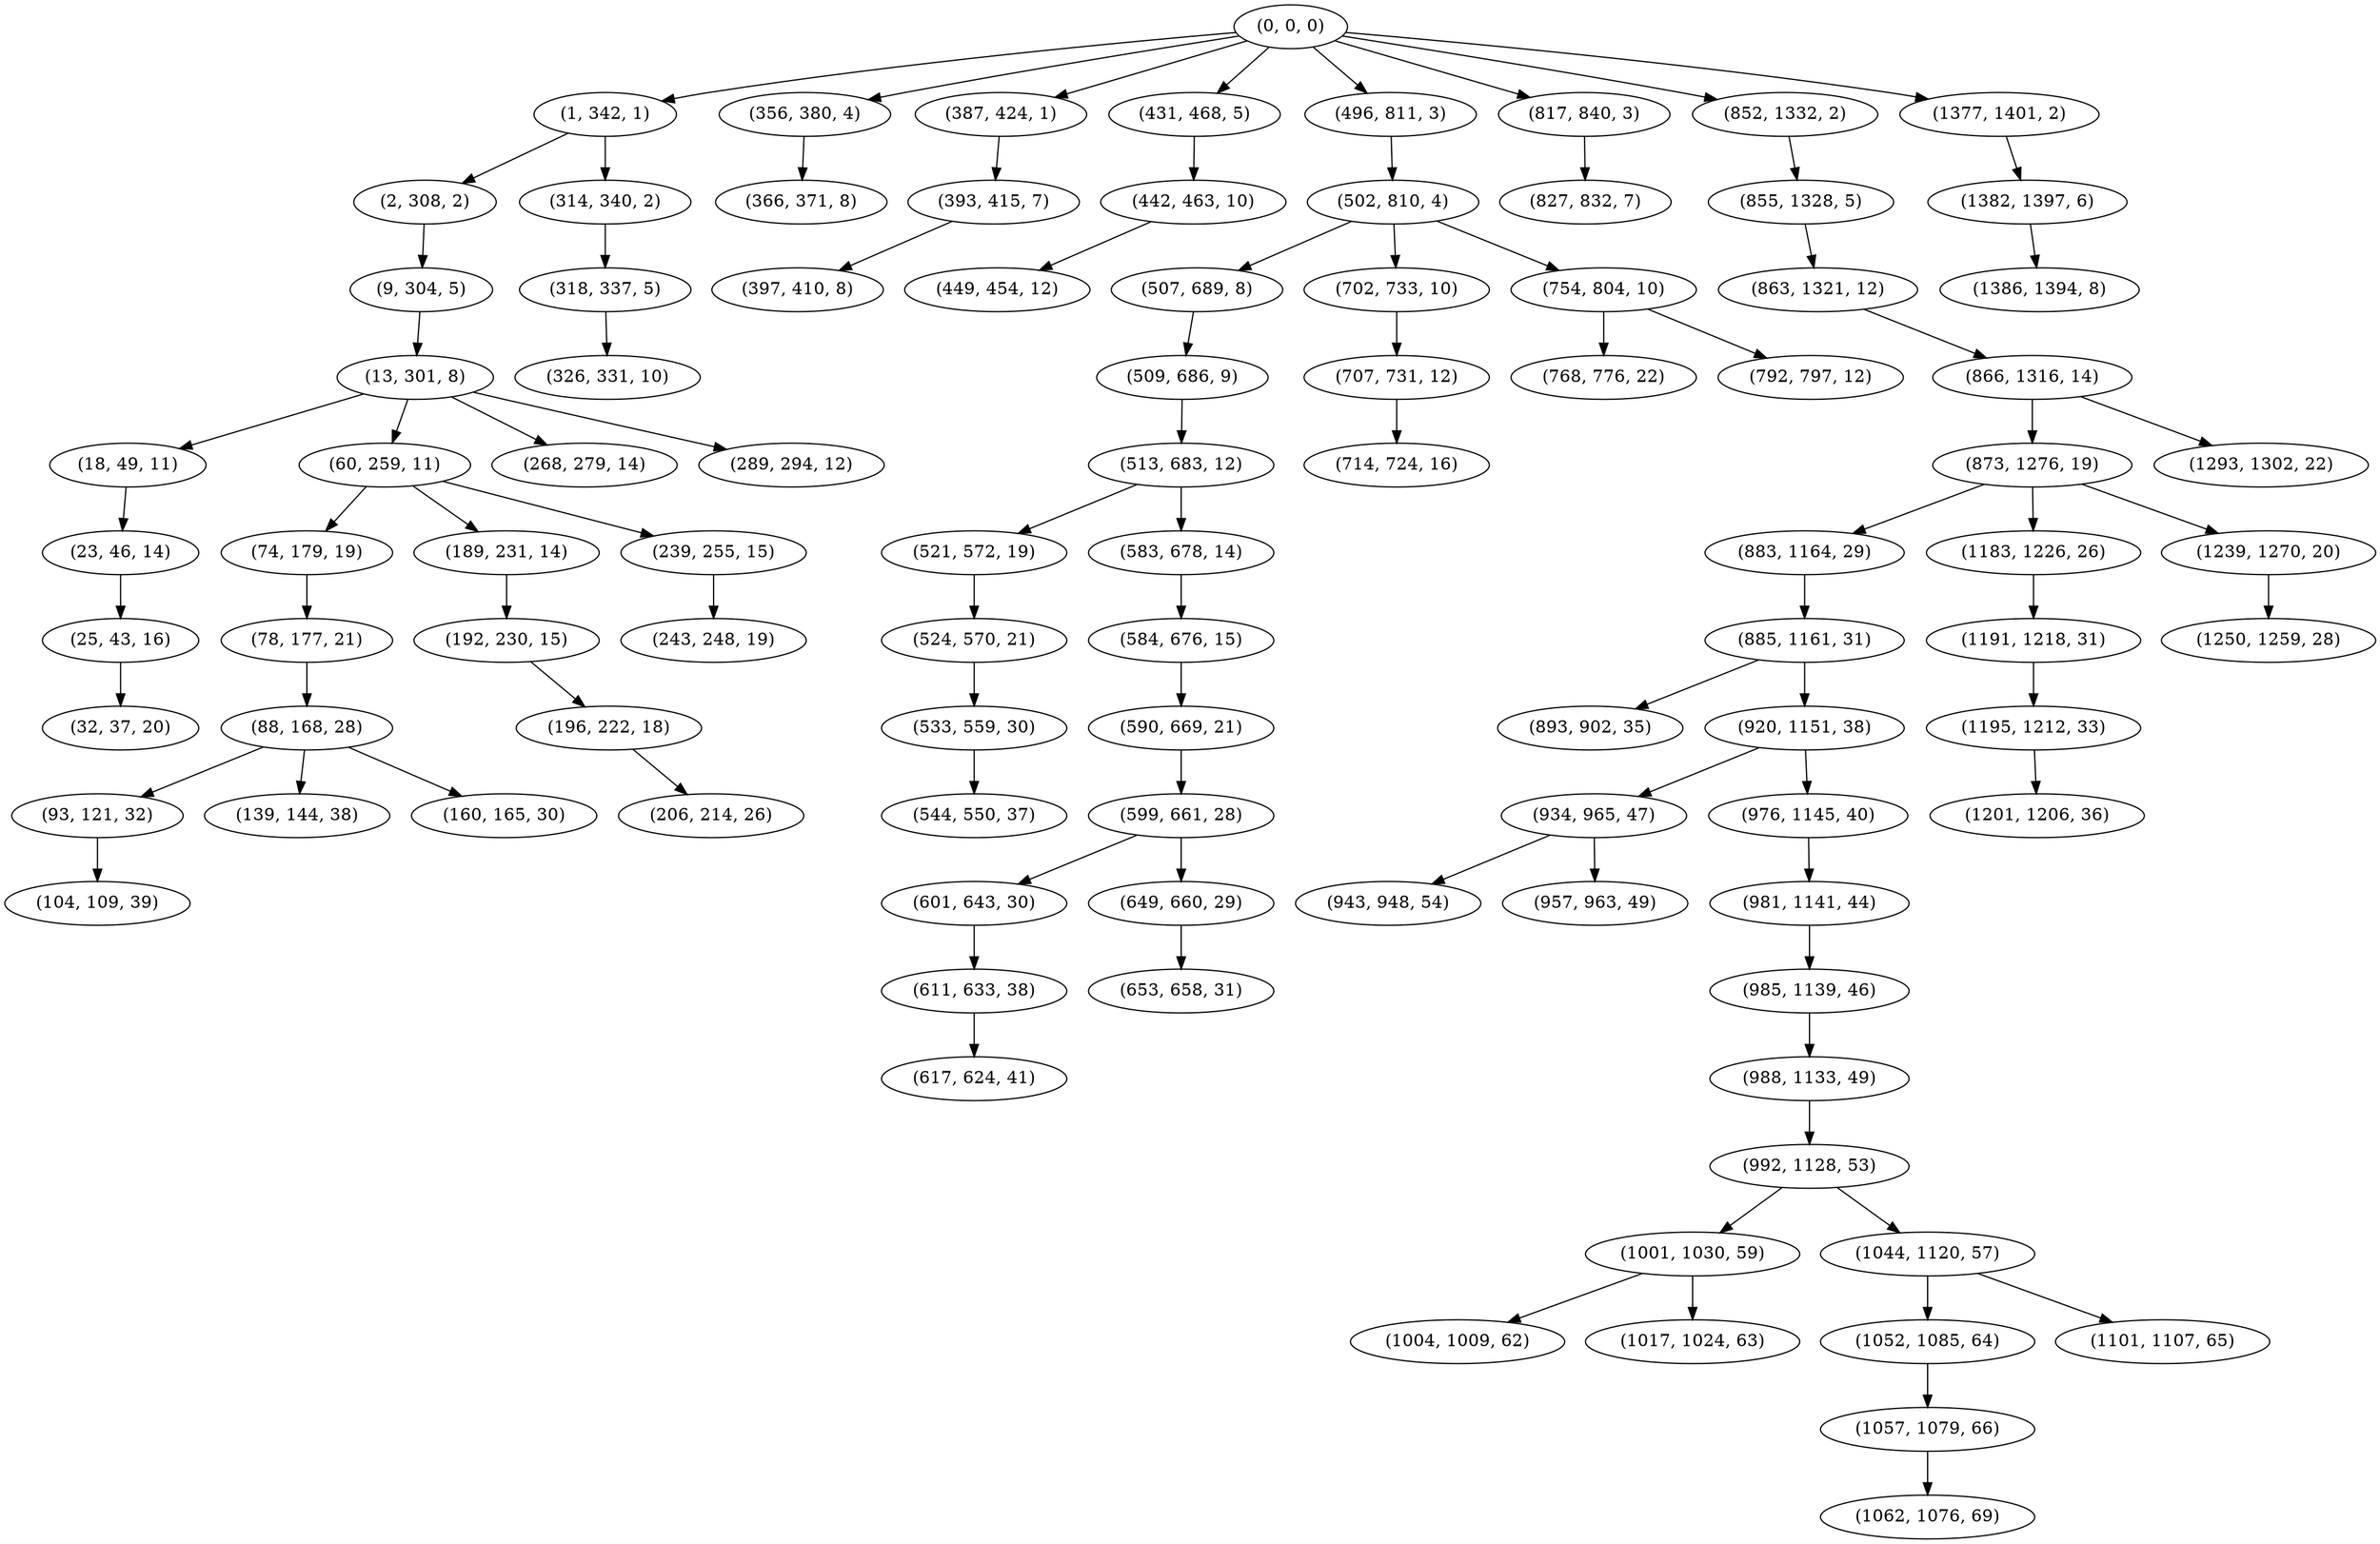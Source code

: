 digraph tree {
    "(0, 0, 0)";
    "(1, 342, 1)";
    "(2, 308, 2)";
    "(9, 304, 5)";
    "(13, 301, 8)";
    "(18, 49, 11)";
    "(23, 46, 14)";
    "(25, 43, 16)";
    "(32, 37, 20)";
    "(60, 259, 11)";
    "(74, 179, 19)";
    "(78, 177, 21)";
    "(88, 168, 28)";
    "(93, 121, 32)";
    "(104, 109, 39)";
    "(139, 144, 38)";
    "(160, 165, 30)";
    "(189, 231, 14)";
    "(192, 230, 15)";
    "(196, 222, 18)";
    "(206, 214, 26)";
    "(239, 255, 15)";
    "(243, 248, 19)";
    "(268, 279, 14)";
    "(289, 294, 12)";
    "(314, 340, 2)";
    "(318, 337, 5)";
    "(326, 331, 10)";
    "(356, 380, 4)";
    "(366, 371, 8)";
    "(387, 424, 1)";
    "(393, 415, 7)";
    "(397, 410, 8)";
    "(431, 468, 5)";
    "(442, 463, 10)";
    "(449, 454, 12)";
    "(496, 811, 3)";
    "(502, 810, 4)";
    "(507, 689, 8)";
    "(509, 686, 9)";
    "(513, 683, 12)";
    "(521, 572, 19)";
    "(524, 570, 21)";
    "(533, 559, 30)";
    "(544, 550, 37)";
    "(583, 678, 14)";
    "(584, 676, 15)";
    "(590, 669, 21)";
    "(599, 661, 28)";
    "(601, 643, 30)";
    "(611, 633, 38)";
    "(617, 624, 41)";
    "(649, 660, 29)";
    "(653, 658, 31)";
    "(702, 733, 10)";
    "(707, 731, 12)";
    "(714, 724, 16)";
    "(754, 804, 10)";
    "(768, 776, 22)";
    "(792, 797, 12)";
    "(817, 840, 3)";
    "(827, 832, 7)";
    "(852, 1332, 2)";
    "(855, 1328, 5)";
    "(863, 1321, 12)";
    "(866, 1316, 14)";
    "(873, 1276, 19)";
    "(883, 1164, 29)";
    "(885, 1161, 31)";
    "(893, 902, 35)";
    "(920, 1151, 38)";
    "(934, 965, 47)";
    "(943, 948, 54)";
    "(957, 963, 49)";
    "(976, 1145, 40)";
    "(981, 1141, 44)";
    "(985, 1139, 46)";
    "(988, 1133, 49)";
    "(992, 1128, 53)";
    "(1001, 1030, 59)";
    "(1004, 1009, 62)";
    "(1017, 1024, 63)";
    "(1044, 1120, 57)";
    "(1052, 1085, 64)";
    "(1057, 1079, 66)";
    "(1062, 1076, 69)";
    "(1101, 1107, 65)";
    "(1183, 1226, 26)";
    "(1191, 1218, 31)";
    "(1195, 1212, 33)";
    "(1201, 1206, 36)";
    "(1239, 1270, 20)";
    "(1250, 1259, 28)";
    "(1293, 1302, 22)";
    "(1377, 1401, 2)";
    "(1382, 1397, 6)";
    "(1386, 1394, 8)";
    "(0, 0, 0)" -> "(1, 342, 1)";
    "(0, 0, 0)" -> "(356, 380, 4)";
    "(0, 0, 0)" -> "(387, 424, 1)";
    "(0, 0, 0)" -> "(431, 468, 5)";
    "(0, 0, 0)" -> "(496, 811, 3)";
    "(0, 0, 0)" -> "(817, 840, 3)";
    "(0, 0, 0)" -> "(852, 1332, 2)";
    "(0, 0, 0)" -> "(1377, 1401, 2)";
    "(1, 342, 1)" -> "(2, 308, 2)";
    "(1, 342, 1)" -> "(314, 340, 2)";
    "(2, 308, 2)" -> "(9, 304, 5)";
    "(9, 304, 5)" -> "(13, 301, 8)";
    "(13, 301, 8)" -> "(18, 49, 11)";
    "(13, 301, 8)" -> "(60, 259, 11)";
    "(13, 301, 8)" -> "(268, 279, 14)";
    "(13, 301, 8)" -> "(289, 294, 12)";
    "(18, 49, 11)" -> "(23, 46, 14)";
    "(23, 46, 14)" -> "(25, 43, 16)";
    "(25, 43, 16)" -> "(32, 37, 20)";
    "(60, 259, 11)" -> "(74, 179, 19)";
    "(60, 259, 11)" -> "(189, 231, 14)";
    "(60, 259, 11)" -> "(239, 255, 15)";
    "(74, 179, 19)" -> "(78, 177, 21)";
    "(78, 177, 21)" -> "(88, 168, 28)";
    "(88, 168, 28)" -> "(93, 121, 32)";
    "(88, 168, 28)" -> "(139, 144, 38)";
    "(88, 168, 28)" -> "(160, 165, 30)";
    "(93, 121, 32)" -> "(104, 109, 39)";
    "(189, 231, 14)" -> "(192, 230, 15)";
    "(192, 230, 15)" -> "(196, 222, 18)";
    "(196, 222, 18)" -> "(206, 214, 26)";
    "(239, 255, 15)" -> "(243, 248, 19)";
    "(314, 340, 2)" -> "(318, 337, 5)";
    "(318, 337, 5)" -> "(326, 331, 10)";
    "(356, 380, 4)" -> "(366, 371, 8)";
    "(387, 424, 1)" -> "(393, 415, 7)";
    "(393, 415, 7)" -> "(397, 410, 8)";
    "(431, 468, 5)" -> "(442, 463, 10)";
    "(442, 463, 10)" -> "(449, 454, 12)";
    "(496, 811, 3)" -> "(502, 810, 4)";
    "(502, 810, 4)" -> "(507, 689, 8)";
    "(502, 810, 4)" -> "(702, 733, 10)";
    "(502, 810, 4)" -> "(754, 804, 10)";
    "(507, 689, 8)" -> "(509, 686, 9)";
    "(509, 686, 9)" -> "(513, 683, 12)";
    "(513, 683, 12)" -> "(521, 572, 19)";
    "(513, 683, 12)" -> "(583, 678, 14)";
    "(521, 572, 19)" -> "(524, 570, 21)";
    "(524, 570, 21)" -> "(533, 559, 30)";
    "(533, 559, 30)" -> "(544, 550, 37)";
    "(583, 678, 14)" -> "(584, 676, 15)";
    "(584, 676, 15)" -> "(590, 669, 21)";
    "(590, 669, 21)" -> "(599, 661, 28)";
    "(599, 661, 28)" -> "(601, 643, 30)";
    "(599, 661, 28)" -> "(649, 660, 29)";
    "(601, 643, 30)" -> "(611, 633, 38)";
    "(611, 633, 38)" -> "(617, 624, 41)";
    "(649, 660, 29)" -> "(653, 658, 31)";
    "(702, 733, 10)" -> "(707, 731, 12)";
    "(707, 731, 12)" -> "(714, 724, 16)";
    "(754, 804, 10)" -> "(768, 776, 22)";
    "(754, 804, 10)" -> "(792, 797, 12)";
    "(817, 840, 3)" -> "(827, 832, 7)";
    "(852, 1332, 2)" -> "(855, 1328, 5)";
    "(855, 1328, 5)" -> "(863, 1321, 12)";
    "(863, 1321, 12)" -> "(866, 1316, 14)";
    "(866, 1316, 14)" -> "(873, 1276, 19)";
    "(866, 1316, 14)" -> "(1293, 1302, 22)";
    "(873, 1276, 19)" -> "(883, 1164, 29)";
    "(873, 1276, 19)" -> "(1183, 1226, 26)";
    "(873, 1276, 19)" -> "(1239, 1270, 20)";
    "(883, 1164, 29)" -> "(885, 1161, 31)";
    "(885, 1161, 31)" -> "(893, 902, 35)";
    "(885, 1161, 31)" -> "(920, 1151, 38)";
    "(920, 1151, 38)" -> "(934, 965, 47)";
    "(920, 1151, 38)" -> "(976, 1145, 40)";
    "(934, 965, 47)" -> "(943, 948, 54)";
    "(934, 965, 47)" -> "(957, 963, 49)";
    "(976, 1145, 40)" -> "(981, 1141, 44)";
    "(981, 1141, 44)" -> "(985, 1139, 46)";
    "(985, 1139, 46)" -> "(988, 1133, 49)";
    "(988, 1133, 49)" -> "(992, 1128, 53)";
    "(992, 1128, 53)" -> "(1001, 1030, 59)";
    "(992, 1128, 53)" -> "(1044, 1120, 57)";
    "(1001, 1030, 59)" -> "(1004, 1009, 62)";
    "(1001, 1030, 59)" -> "(1017, 1024, 63)";
    "(1044, 1120, 57)" -> "(1052, 1085, 64)";
    "(1044, 1120, 57)" -> "(1101, 1107, 65)";
    "(1052, 1085, 64)" -> "(1057, 1079, 66)";
    "(1057, 1079, 66)" -> "(1062, 1076, 69)";
    "(1183, 1226, 26)" -> "(1191, 1218, 31)";
    "(1191, 1218, 31)" -> "(1195, 1212, 33)";
    "(1195, 1212, 33)" -> "(1201, 1206, 36)";
    "(1239, 1270, 20)" -> "(1250, 1259, 28)";
    "(1377, 1401, 2)" -> "(1382, 1397, 6)";
    "(1382, 1397, 6)" -> "(1386, 1394, 8)";
}

